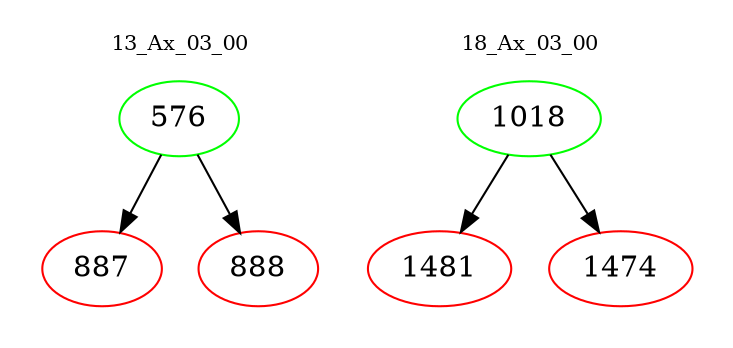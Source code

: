 digraph{
subgraph cluster_0 {
color = white
label = "13_Ax_03_00";
fontsize=10;
T0_576 [label="576", color="green"]
T0_576 -> T0_887 [color="black"]
T0_887 [label="887", color="red"]
T0_576 -> T0_888 [color="black"]
T0_888 [label="888", color="red"]
}
subgraph cluster_1 {
color = white
label = "18_Ax_03_00";
fontsize=10;
T1_1018 [label="1018", color="green"]
T1_1018 -> T1_1481 [color="black"]
T1_1481 [label="1481", color="red"]
T1_1018 -> T1_1474 [color="black"]
T1_1474 [label="1474", color="red"]
}
}

